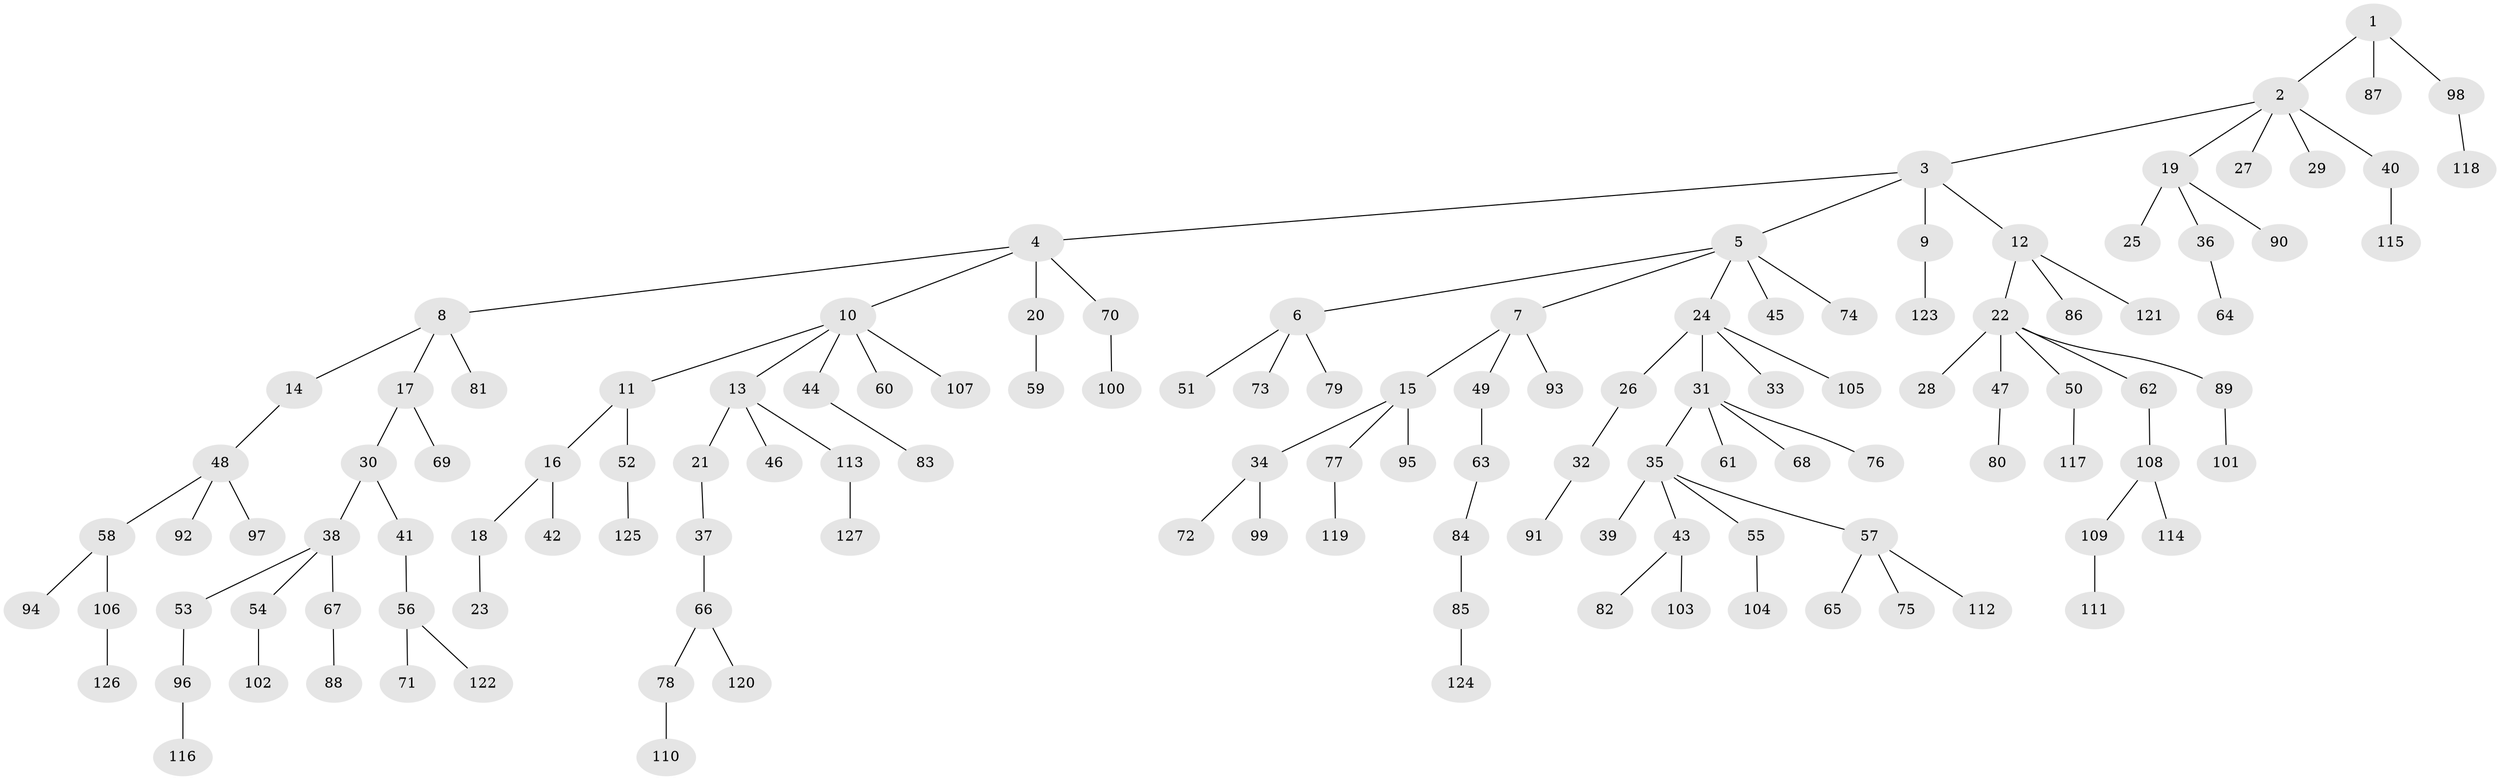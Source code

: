 // coarse degree distribution, {1: 0.6931818181818182, 5: 0.022727272727272728, 2: 0.20454545454545456, 4: 0.022727272727272728, 3: 0.03409090909090909, 15: 0.011363636363636364, 35: 0.011363636363636364}
// Generated by graph-tools (version 1.1) at 2025/57/03/04/25 21:57:09]
// undirected, 127 vertices, 126 edges
graph export_dot {
graph [start="1"]
  node [color=gray90,style=filled];
  1;
  2;
  3;
  4;
  5;
  6;
  7;
  8;
  9;
  10;
  11;
  12;
  13;
  14;
  15;
  16;
  17;
  18;
  19;
  20;
  21;
  22;
  23;
  24;
  25;
  26;
  27;
  28;
  29;
  30;
  31;
  32;
  33;
  34;
  35;
  36;
  37;
  38;
  39;
  40;
  41;
  42;
  43;
  44;
  45;
  46;
  47;
  48;
  49;
  50;
  51;
  52;
  53;
  54;
  55;
  56;
  57;
  58;
  59;
  60;
  61;
  62;
  63;
  64;
  65;
  66;
  67;
  68;
  69;
  70;
  71;
  72;
  73;
  74;
  75;
  76;
  77;
  78;
  79;
  80;
  81;
  82;
  83;
  84;
  85;
  86;
  87;
  88;
  89;
  90;
  91;
  92;
  93;
  94;
  95;
  96;
  97;
  98;
  99;
  100;
  101;
  102;
  103;
  104;
  105;
  106;
  107;
  108;
  109;
  110;
  111;
  112;
  113;
  114;
  115;
  116;
  117;
  118;
  119;
  120;
  121;
  122;
  123;
  124;
  125;
  126;
  127;
  1 -- 2;
  1 -- 87;
  1 -- 98;
  2 -- 3;
  2 -- 19;
  2 -- 27;
  2 -- 29;
  2 -- 40;
  3 -- 4;
  3 -- 5;
  3 -- 9;
  3 -- 12;
  4 -- 8;
  4 -- 10;
  4 -- 20;
  4 -- 70;
  5 -- 6;
  5 -- 7;
  5 -- 24;
  5 -- 45;
  5 -- 74;
  6 -- 51;
  6 -- 73;
  6 -- 79;
  7 -- 15;
  7 -- 49;
  7 -- 93;
  8 -- 14;
  8 -- 17;
  8 -- 81;
  9 -- 123;
  10 -- 11;
  10 -- 13;
  10 -- 44;
  10 -- 60;
  10 -- 107;
  11 -- 16;
  11 -- 52;
  12 -- 22;
  12 -- 86;
  12 -- 121;
  13 -- 21;
  13 -- 46;
  13 -- 113;
  14 -- 48;
  15 -- 34;
  15 -- 77;
  15 -- 95;
  16 -- 18;
  16 -- 42;
  17 -- 30;
  17 -- 69;
  18 -- 23;
  19 -- 25;
  19 -- 36;
  19 -- 90;
  20 -- 59;
  21 -- 37;
  22 -- 28;
  22 -- 47;
  22 -- 50;
  22 -- 62;
  22 -- 89;
  24 -- 26;
  24 -- 31;
  24 -- 33;
  24 -- 105;
  26 -- 32;
  30 -- 38;
  30 -- 41;
  31 -- 35;
  31 -- 61;
  31 -- 68;
  31 -- 76;
  32 -- 91;
  34 -- 72;
  34 -- 99;
  35 -- 39;
  35 -- 43;
  35 -- 55;
  35 -- 57;
  36 -- 64;
  37 -- 66;
  38 -- 53;
  38 -- 54;
  38 -- 67;
  40 -- 115;
  41 -- 56;
  43 -- 82;
  43 -- 103;
  44 -- 83;
  47 -- 80;
  48 -- 58;
  48 -- 92;
  48 -- 97;
  49 -- 63;
  50 -- 117;
  52 -- 125;
  53 -- 96;
  54 -- 102;
  55 -- 104;
  56 -- 71;
  56 -- 122;
  57 -- 65;
  57 -- 75;
  57 -- 112;
  58 -- 94;
  58 -- 106;
  62 -- 108;
  63 -- 84;
  66 -- 78;
  66 -- 120;
  67 -- 88;
  70 -- 100;
  77 -- 119;
  78 -- 110;
  84 -- 85;
  85 -- 124;
  89 -- 101;
  96 -- 116;
  98 -- 118;
  106 -- 126;
  108 -- 109;
  108 -- 114;
  109 -- 111;
  113 -- 127;
}
